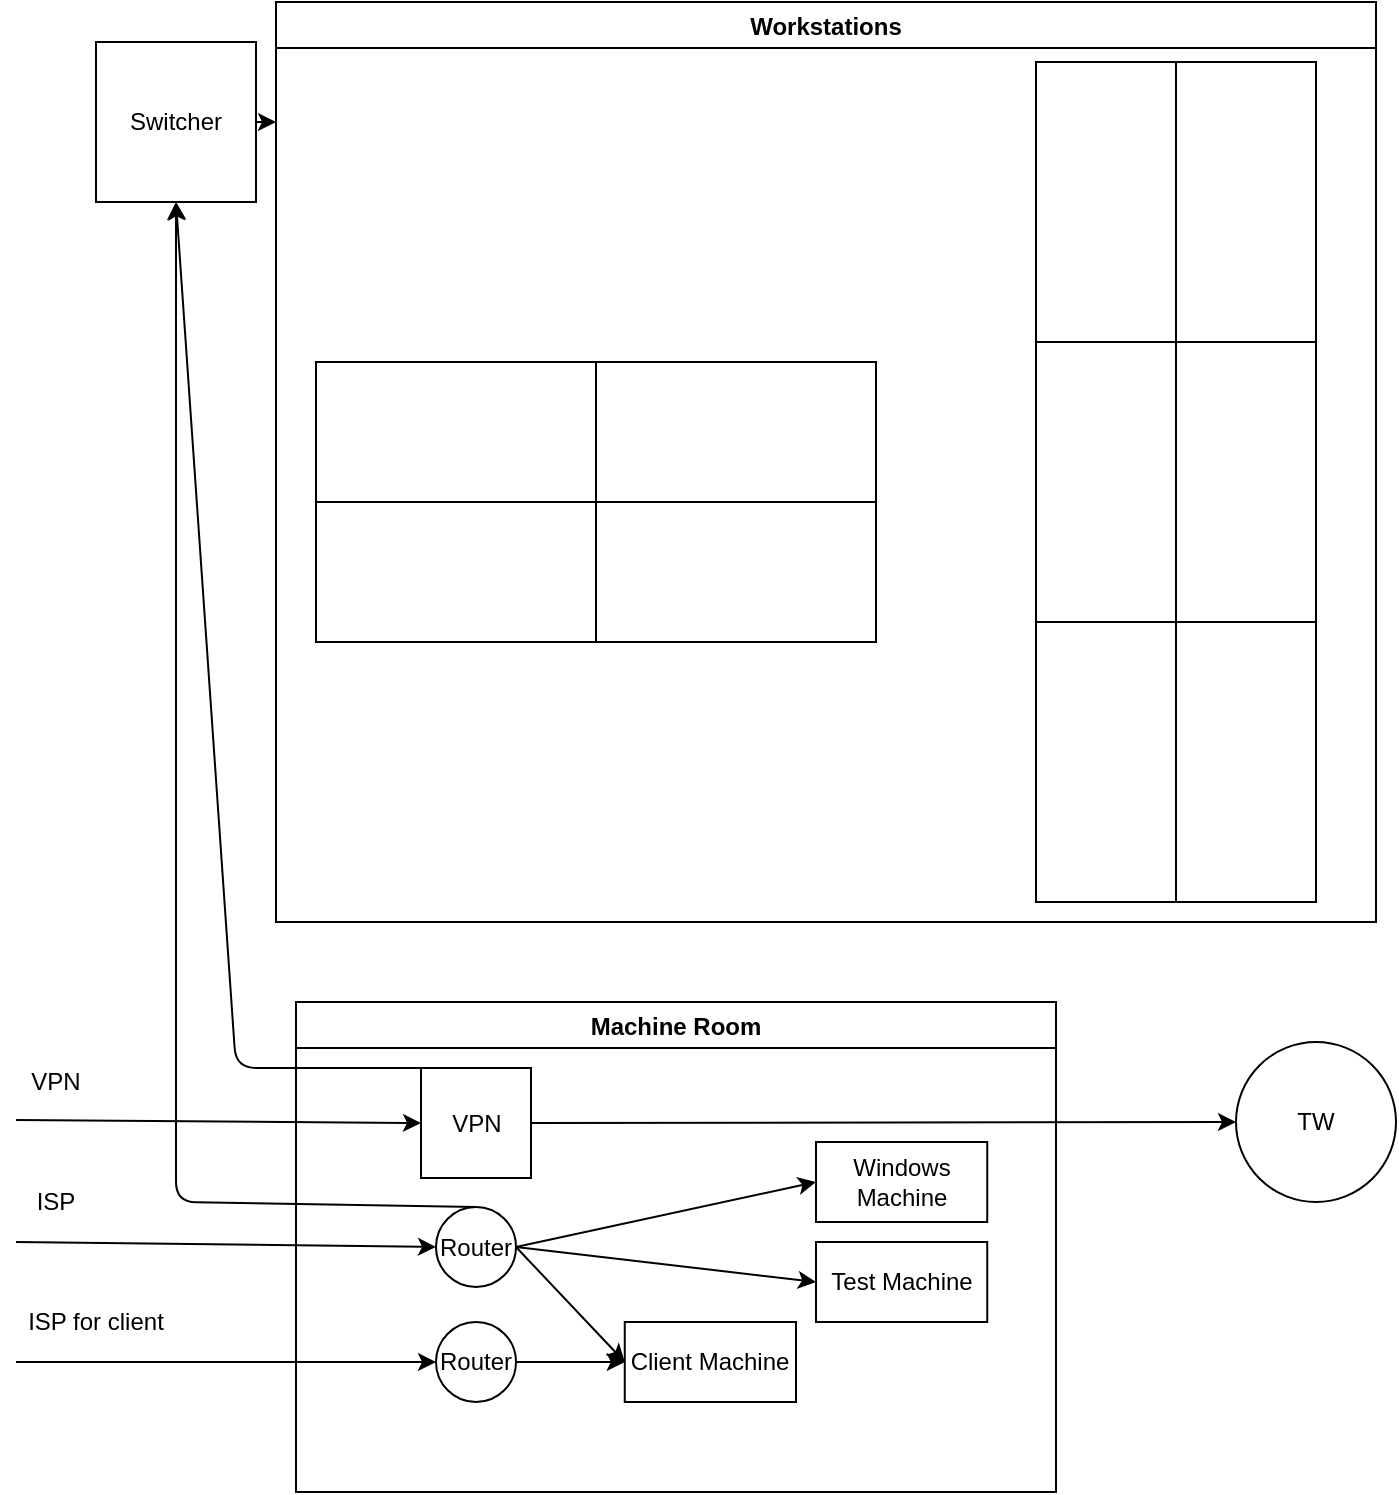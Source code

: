 <mxfile version="15.3.7" type="github">
  <diagram id="TJQ-aWq89Qt14-ivVz_O" name="Page-1">
    <mxGraphModel dx="1550" dy="1932" grid="1" gridSize="10" guides="1" tooltips="1" connect="1" arrows="1" fold="1" page="1" pageScale="1" pageWidth="850" pageHeight="1100" math="0" shadow="0">
      <root>
        <mxCell id="0" />
        <mxCell id="1" parent="0" />
        <mxCell id="46cTz2ecHtl4ewSGdEip-2" value="Machine Room" style="swimlane;fillColor=#FFFFFF;" vertex="1" parent="1">
          <mxGeometry x="270" y="490" width="380" height="245" as="geometry" />
        </mxCell>
        <mxCell id="46cTz2ecHtl4ewSGdEip-11" value="Router" style="ellipse;whiteSpace=wrap;html=1;aspect=fixed;fillColor=#FFFFFF;" vertex="1" parent="46cTz2ecHtl4ewSGdEip-2">
          <mxGeometry x="70" y="160" width="40" height="40" as="geometry" />
        </mxCell>
        <mxCell id="46cTz2ecHtl4ewSGdEip-10" value="Router" style="ellipse;whiteSpace=wrap;html=1;aspect=fixed;fillColor=#FFFFFF;" vertex="1" parent="46cTz2ecHtl4ewSGdEip-2">
          <mxGeometry x="70" y="102.5" width="40" height="40" as="geometry" />
        </mxCell>
        <mxCell id="46cTz2ecHtl4ewSGdEip-14" value="Client Machine" style="rounded=0;whiteSpace=wrap;html=1;fillColor=#FFFFFF;" vertex="1" parent="46cTz2ecHtl4ewSGdEip-2">
          <mxGeometry x="164.38" y="160" width="85.62" height="40" as="geometry" />
        </mxCell>
        <mxCell id="46cTz2ecHtl4ewSGdEip-13" value="" style="endArrow=classic;html=1;exitX=1;exitY=0.5;exitDx=0;exitDy=0;entryX=0;entryY=0.5;entryDx=0;entryDy=0;" edge="1" parent="46cTz2ecHtl4ewSGdEip-2" source="46cTz2ecHtl4ewSGdEip-11" target="46cTz2ecHtl4ewSGdEip-14">
          <mxGeometry width="50" height="50" relative="1" as="geometry">
            <mxPoint x="130" y="-50" as="sourcePoint" />
            <mxPoint x="160" y="180" as="targetPoint" />
          </mxGeometry>
        </mxCell>
        <mxCell id="46cTz2ecHtl4ewSGdEip-17" value="" style="endArrow=classic;html=1;exitX=1;exitY=0.5;exitDx=0;exitDy=0;entryX=0;entryY=0.5;entryDx=0;entryDy=0;" edge="1" parent="46cTz2ecHtl4ewSGdEip-2" source="46cTz2ecHtl4ewSGdEip-10" target="46cTz2ecHtl4ewSGdEip-14">
          <mxGeometry width="50" height="50" relative="1" as="geometry">
            <mxPoint x="130" y="-50" as="sourcePoint" />
            <mxPoint x="180" y="-100" as="targetPoint" />
          </mxGeometry>
        </mxCell>
        <mxCell id="46cTz2ecHtl4ewSGdEip-18" value="Windows Machine" style="rounded=0;whiteSpace=wrap;html=1;fillColor=#FFFFFF;" vertex="1" parent="46cTz2ecHtl4ewSGdEip-2">
          <mxGeometry x="260" y="70" width="85.62" height="40" as="geometry" />
        </mxCell>
        <mxCell id="46cTz2ecHtl4ewSGdEip-15" value="" style="endArrow=classic;html=1;exitX=1;exitY=0.5;exitDx=0;exitDy=0;entryX=0;entryY=0.5;entryDx=0;entryDy=0;" edge="1" parent="46cTz2ecHtl4ewSGdEip-2" source="46cTz2ecHtl4ewSGdEip-10" target="46cTz2ecHtl4ewSGdEip-18">
          <mxGeometry width="50" height="50" relative="1" as="geometry">
            <mxPoint x="130" y="-50" as="sourcePoint" />
            <mxPoint x="260" y="90" as="targetPoint" />
          </mxGeometry>
        </mxCell>
        <mxCell id="46cTz2ecHtl4ewSGdEip-20" value="Test Machine" style="rounded=0;whiteSpace=wrap;html=1;fillColor=#FFFFFF;" vertex="1" parent="46cTz2ecHtl4ewSGdEip-2">
          <mxGeometry x="260" y="120" width="85.62" height="40" as="geometry" />
        </mxCell>
        <mxCell id="46cTz2ecHtl4ewSGdEip-16" value="" style="endArrow=classic;html=1;exitX=1;exitY=0.5;exitDx=0;exitDy=0;entryX=0;entryY=0.5;entryDx=0;entryDy=0;" edge="1" parent="46cTz2ecHtl4ewSGdEip-2" source="46cTz2ecHtl4ewSGdEip-10" target="46cTz2ecHtl4ewSGdEip-20">
          <mxGeometry width="50" height="50" relative="1" as="geometry">
            <mxPoint x="130" y="-50" as="sourcePoint" />
            <mxPoint x="260" y="140" as="targetPoint" />
          </mxGeometry>
        </mxCell>
        <mxCell id="46cTz2ecHtl4ewSGdEip-37" value="VPN" style="whiteSpace=wrap;html=1;aspect=fixed;fillColor=#FFFFFF;" vertex="1" parent="46cTz2ecHtl4ewSGdEip-2">
          <mxGeometry x="62.5" y="33" width="55" height="55" as="geometry" />
        </mxCell>
        <mxCell id="46cTz2ecHtl4ewSGdEip-3" value="" style="endArrow=classic;html=1;entryX=0;entryY=0.5;entryDx=0;entryDy=0;" edge="1" parent="1" target="46cTz2ecHtl4ewSGdEip-10">
          <mxGeometry width="50" height="50" relative="1" as="geometry">
            <mxPoint x="130" y="610" as="sourcePoint" />
            <mxPoint x="340" y="610" as="targetPoint" />
          </mxGeometry>
        </mxCell>
        <mxCell id="46cTz2ecHtl4ewSGdEip-4" value="" style="endArrow=classic;html=1;" edge="1" parent="1">
          <mxGeometry width="50" height="50" relative="1" as="geometry">
            <mxPoint x="130" y="670" as="sourcePoint" />
            <mxPoint x="340" y="670" as="targetPoint" />
          </mxGeometry>
        </mxCell>
        <mxCell id="46cTz2ecHtl4ewSGdEip-5" value="ISP" style="text;html=1;strokeColor=none;fillColor=none;align=center;verticalAlign=middle;whiteSpace=wrap;rounded=0;" vertex="1" parent="1">
          <mxGeometry x="130" y="580" width="40" height="20" as="geometry" />
        </mxCell>
        <mxCell id="46cTz2ecHtl4ewSGdEip-6" value="ISP for client" style="text;html=1;strokeColor=none;fillColor=none;align=center;verticalAlign=middle;whiteSpace=wrap;rounded=0;" vertex="1" parent="1">
          <mxGeometry x="130" y="640" width="80" height="20" as="geometry" />
        </mxCell>
        <mxCell id="46cTz2ecHtl4ewSGdEip-7" value="" style="endArrow=classic;html=1;entryX=0;entryY=0.5;entryDx=0;entryDy=0;" edge="1" parent="1" target="46cTz2ecHtl4ewSGdEip-37">
          <mxGeometry width="50" height="50" relative="1" as="geometry">
            <mxPoint x="130" y="549" as="sourcePoint" />
            <mxPoint x="340" y="549" as="targetPoint" />
          </mxGeometry>
        </mxCell>
        <mxCell id="46cTz2ecHtl4ewSGdEip-8" value="VPN" style="text;html=1;strokeColor=none;fillColor=none;align=center;verticalAlign=middle;whiteSpace=wrap;rounded=0;" vertex="1" parent="1">
          <mxGeometry x="130" y="520" width="40" height="20" as="geometry" />
        </mxCell>
        <mxCell id="46cTz2ecHtl4ewSGdEip-21" value="Switcher" style="whiteSpace=wrap;html=1;aspect=fixed;fillColor=#FFFFFF;" vertex="1" parent="1">
          <mxGeometry x="170" y="10" width="80" height="80" as="geometry" />
        </mxCell>
        <mxCell id="46cTz2ecHtl4ewSGdEip-22" value="" style="endArrow=classic;html=1;exitX=0.5;exitY=0;exitDx=0;exitDy=0;entryX=0.5;entryY=1;entryDx=0;entryDy=0;" edge="1" parent="1" source="46cTz2ecHtl4ewSGdEip-10" target="46cTz2ecHtl4ewSGdEip-21">
          <mxGeometry width="50" height="50" relative="1" as="geometry">
            <mxPoint x="400" y="440" as="sourcePoint" />
            <mxPoint x="450" y="390" as="targetPoint" />
            <Array as="points">
              <mxPoint x="210" y="590" />
            </Array>
          </mxGeometry>
        </mxCell>
        <mxCell id="46cTz2ecHtl4ewSGdEip-24" value="" style="rounded=0;whiteSpace=wrap;html=1;fillColor=#FFFFFF;" vertex="1" parent="1">
          <mxGeometry x="640" y="20" width="70" height="140" as="geometry" />
        </mxCell>
        <mxCell id="46cTz2ecHtl4ewSGdEip-25" value="" style="rounded=0;whiteSpace=wrap;html=1;fillColor=#FFFFFF;" vertex="1" parent="1">
          <mxGeometry x="710" y="20" width="70" height="140" as="geometry" />
        </mxCell>
        <mxCell id="46cTz2ecHtl4ewSGdEip-26" value="" style="rounded=0;whiteSpace=wrap;html=1;fillColor=#FFFFFF;" vertex="1" parent="1">
          <mxGeometry x="640" y="160" width="70" height="140" as="geometry" />
        </mxCell>
        <mxCell id="46cTz2ecHtl4ewSGdEip-27" value="" style="rounded=0;whiteSpace=wrap;html=1;fillColor=#FFFFFF;" vertex="1" parent="1">
          <mxGeometry x="710" y="160" width="70" height="140" as="geometry" />
        </mxCell>
        <mxCell id="46cTz2ecHtl4ewSGdEip-28" value="" style="rounded=0;whiteSpace=wrap;html=1;fillColor=#FFFFFF;" vertex="1" parent="1">
          <mxGeometry x="640" y="300" width="70" height="140" as="geometry" />
        </mxCell>
        <mxCell id="46cTz2ecHtl4ewSGdEip-29" value="" style="rounded=0;whiteSpace=wrap;html=1;fillColor=#FFFFFF;" vertex="1" parent="1">
          <mxGeometry x="710" y="300" width="70" height="140" as="geometry" />
        </mxCell>
        <mxCell id="46cTz2ecHtl4ewSGdEip-32" value="" style="rounded=0;whiteSpace=wrap;html=1;fillColor=#FFFFFF;" vertex="1" parent="1">
          <mxGeometry x="280" y="170" width="140" height="70" as="geometry" />
        </mxCell>
        <mxCell id="46cTz2ecHtl4ewSGdEip-33" value="" style="rounded=0;whiteSpace=wrap;html=1;fillColor=#FFFFFF;" vertex="1" parent="1">
          <mxGeometry x="420" y="170" width="140" height="70" as="geometry" />
        </mxCell>
        <mxCell id="46cTz2ecHtl4ewSGdEip-34" value="" style="rounded=0;whiteSpace=wrap;html=1;fillColor=#FFFFFF;" vertex="1" parent="1">
          <mxGeometry x="280" y="240" width="140" height="70" as="geometry" />
        </mxCell>
        <mxCell id="46cTz2ecHtl4ewSGdEip-35" value="" style="rounded=0;whiteSpace=wrap;html=1;fillColor=#FFFFFF;" vertex="1" parent="1">
          <mxGeometry x="420" y="240" width="140" height="70" as="geometry" />
        </mxCell>
        <mxCell id="46cTz2ecHtl4ewSGdEip-38" value="" style="endArrow=classic;html=1;entryX=0.5;entryY=1;entryDx=0;entryDy=0;exitX=0;exitY=0;exitDx=0;exitDy=0;" edge="1" parent="1" source="46cTz2ecHtl4ewSGdEip-37" target="46cTz2ecHtl4ewSGdEip-21">
          <mxGeometry width="50" height="50" relative="1" as="geometry">
            <mxPoint x="340" y="540" as="sourcePoint" />
            <mxPoint x="450" y="390" as="targetPoint" />
            <Array as="points">
              <mxPoint x="240" y="523" />
            </Array>
          </mxGeometry>
        </mxCell>
        <mxCell id="46cTz2ecHtl4ewSGdEip-40" value="Workstations" style="swimlane;fillColor=#FFFFFF;startSize=23;" vertex="1" parent="1">
          <mxGeometry x="260" y="-10" width="550" height="460" as="geometry" />
        </mxCell>
        <mxCell id="46cTz2ecHtl4ewSGdEip-41" value="TW" style="ellipse;whiteSpace=wrap;html=1;aspect=fixed;fillColor=#FFFFFF;" vertex="1" parent="1">
          <mxGeometry x="740" y="510" width="80" height="80" as="geometry" />
        </mxCell>
        <mxCell id="46cTz2ecHtl4ewSGdEip-42" value="" style="endArrow=classic;html=1;exitX=1;exitY=0.5;exitDx=0;exitDy=0;entryX=0;entryY=0.5;entryDx=0;entryDy=0;" edge="1" parent="1" source="46cTz2ecHtl4ewSGdEip-37" target="46cTz2ecHtl4ewSGdEip-41">
          <mxGeometry width="50" height="50" relative="1" as="geometry">
            <mxPoint x="400" y="380" as="sourcePoint" />
            <mxPoint x="450" y="330" as="targetPoint" />
          </mxGeometry>
        </mxCell>
        <mxCell id="46cTz2ecHtl4ewSGdEip-43" value="" style="endArrow=classic;html=1;exitX=1;exitY=0.5;exitDx=0;exitDy=0;" edge="1" parent="1" source="46cTz2ecHtl4ewSGdEip-21">
          <mxGeometry width="50" height="50" relative="1" as="geometry">
            <mxPoint x="400" y="380" as="sourcePoint" />
            <mxPoint x="260" y="50" as="targetPoint" />
          </mxGeometry>
        </mxCell>
      </root>
    </mxGraphModel>
  </diagram>
</mxfile>
